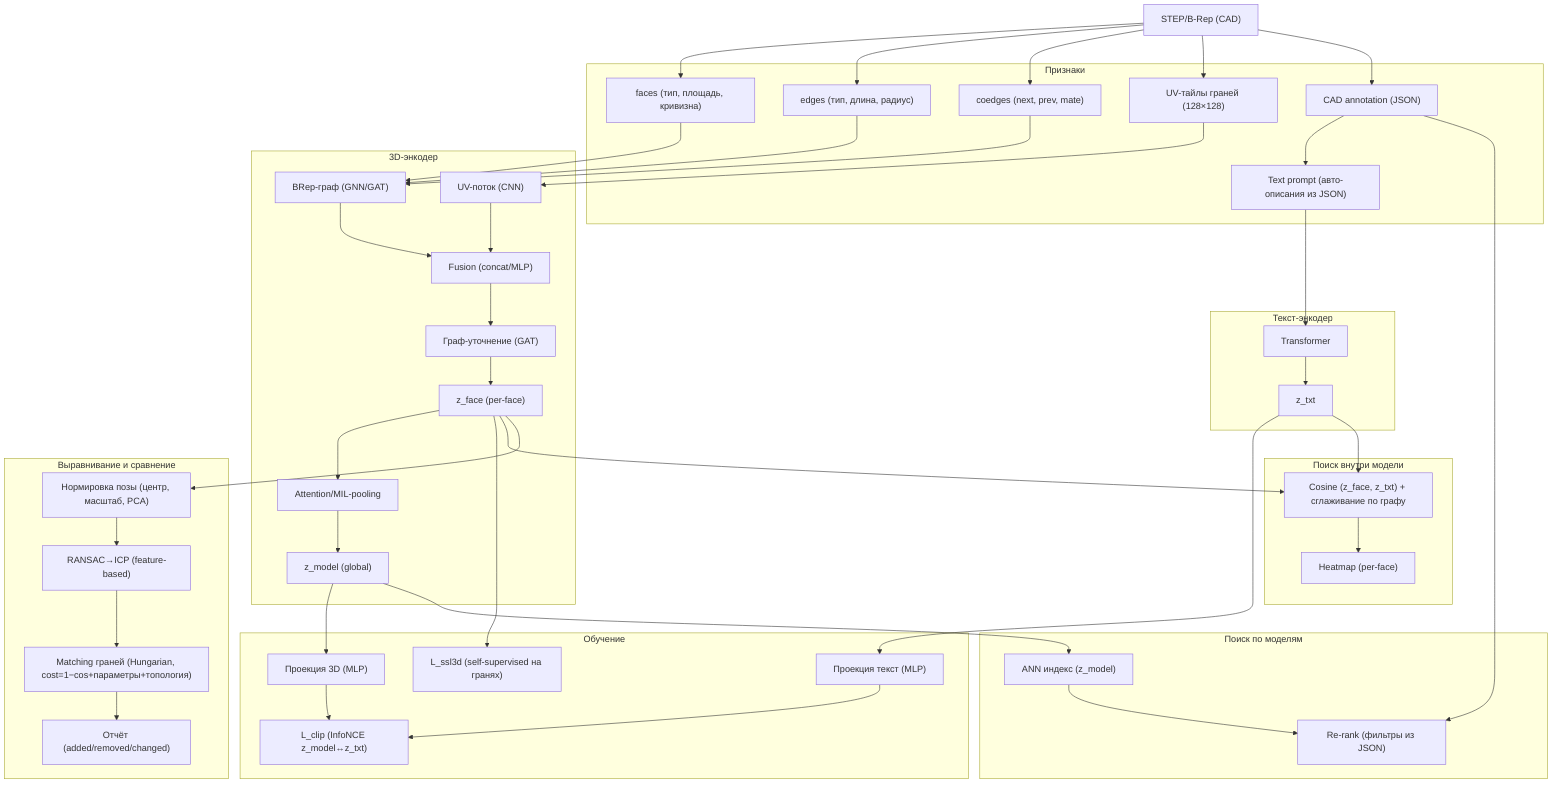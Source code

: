 flowchart TD

%% ====== БЛОКИ ======
    STEP["STEP/B-Rep (CAD)"]

    subgraph FEATS ["Признаки"]
        FACES["faces (тип, площадь, кривизна)"]
        EDGES["edges (тип, длина, радиус)"]
        COEDGES["coedges (next, prev, mate)"]
        UVTILES["UV-тайлы граней (128×128)"]
        ATTR_JSON["CAD annotation (JSON)"]
        TXT_PROMPT["Text prompt (авто-описания из JSON)"]
    end

    subgraph ENC3D ["3D-энкодер"]
        UV_ENC["UV-поток (CNN)"]
        BREPNET["BRep-граф (GNN/GAT)"]
        FUSION["Fusion (concat/MLP)"]
        GNN_REFINE["Граф-уточнение (GAT)"]
        Z_FACE["z_face (per-face)"]
        MIL_POOL["Attention/MIL-pooling"]
        Z_MODEL["z_model (global)"]
    end

    subgraph ENCTXT ["Текст-энкодер"]
        TXT_ENC["Transformer"]
        Z_TXT["z_txt"]
    end

    subgraph LOSSES ["Обучение"]
        PROJ3D["Проекция 3D (MLP)"]
        PROJTXT["Проекция текст (MLP)"]
        L_CLIP["L_clip (InfoNCE z_model↔z_txt)"]
        L_SSL3D["L_ssl3d (self-supervised на гранях)"]
    end

    subgraph RETRIEVAL ["Поиск по моделям"]
        FAISS["ANN индекс (z_model)"]
        RERANK["Re-rank (фильтры из JSON)"]
    end

    subgraph INMODEL ["Поиск внутри модели"]
        SCORE["Cosine (z_face, z_txt) + сглаживание по графу"]
        HEATMAP["Heatmap (per-face)"]
    end

    subgraph DIFF ["Выравнивание и сравнение"]
        NORMPOSE["Нормировка позы (центр, масштаб, PCA)"]
        ALIGN["RANSAC→ICP (feature-based)"]
        MATCH["Matching граней (Hungarian, cost=1−cos+параметры+топология)"]
        REPORT["Отчёт (added/removed/changed)"]
    end

%% ====== СВЯЗИ ======
    STEP --> FACES
    STEP --> EDGES
    STEP --> COEDGES
    STEP --> UVTILES
    STEP --> ATTR_JSON
    ATTR_JSON --> TXT_PROMPT

    FACES --> BREPNET
    EDGES --> BREPNET
    COEDGES --> BREPNET
    UVTILES --> UV_ENC
    UV_ENC --> FUSION
    BREPNET --> FUSION
    FUSION --> GNN_REFINE
    GNN_REFINE --> Z_FACE
    Z_FACE --> MIL_POOL
    MIL_POOL --> Z_MODEL

    TXT_PROMPT --> TXT_ENC
    TXT_ENC --> Z_TXT

    Z_MODEL --> PROJ3D
    Z_TXT  --> PROJTXT
    PROJ3D --> L_CLIP
    PROJTXT --> L_CLIP

    Z_FACE --> L_SSL3D

    Z_MODEL --> FAISS
    ATTR_JSON --> RERANK
    FAISS --> RERANK

    Z_FACE --> SCORE
    Z_TXT  --> SCORE
    SCORE  --> HEATMAP

    Z_FACE --> NORMPOSE
    NORMPOSE --> ALIGN
    ALIGN --> MATCH
    MATCH --> REPORT